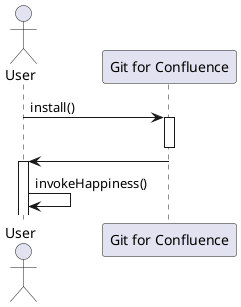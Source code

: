 @startuml
actor       User       as user

user -> "Git for Confluence": install()
activate "Git for Confluence"
deactivate "Git for Confluence"
user <- "Git for Confluence"
activate user
user -> user : invokeHappiness()

